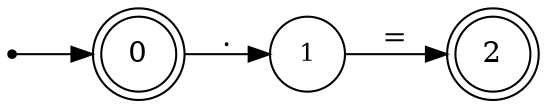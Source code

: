 digraph finite_state_machine {
	rankdir=LR;
	size="10,10"

	node [ shape = doublecircle, label = "0", fontsize  = 14] n0;

	node [ shape = circle, label = "1", fontsize  = 12] n1;

	node [ shape = doublecircle, label = "2", fontsize  = 14] n2;

	node [shape = point ]; qi
	qi -> n0;

	n0 -> n1 [ label = "." ];
	n1 -> n2 [ label = "=" ];
}